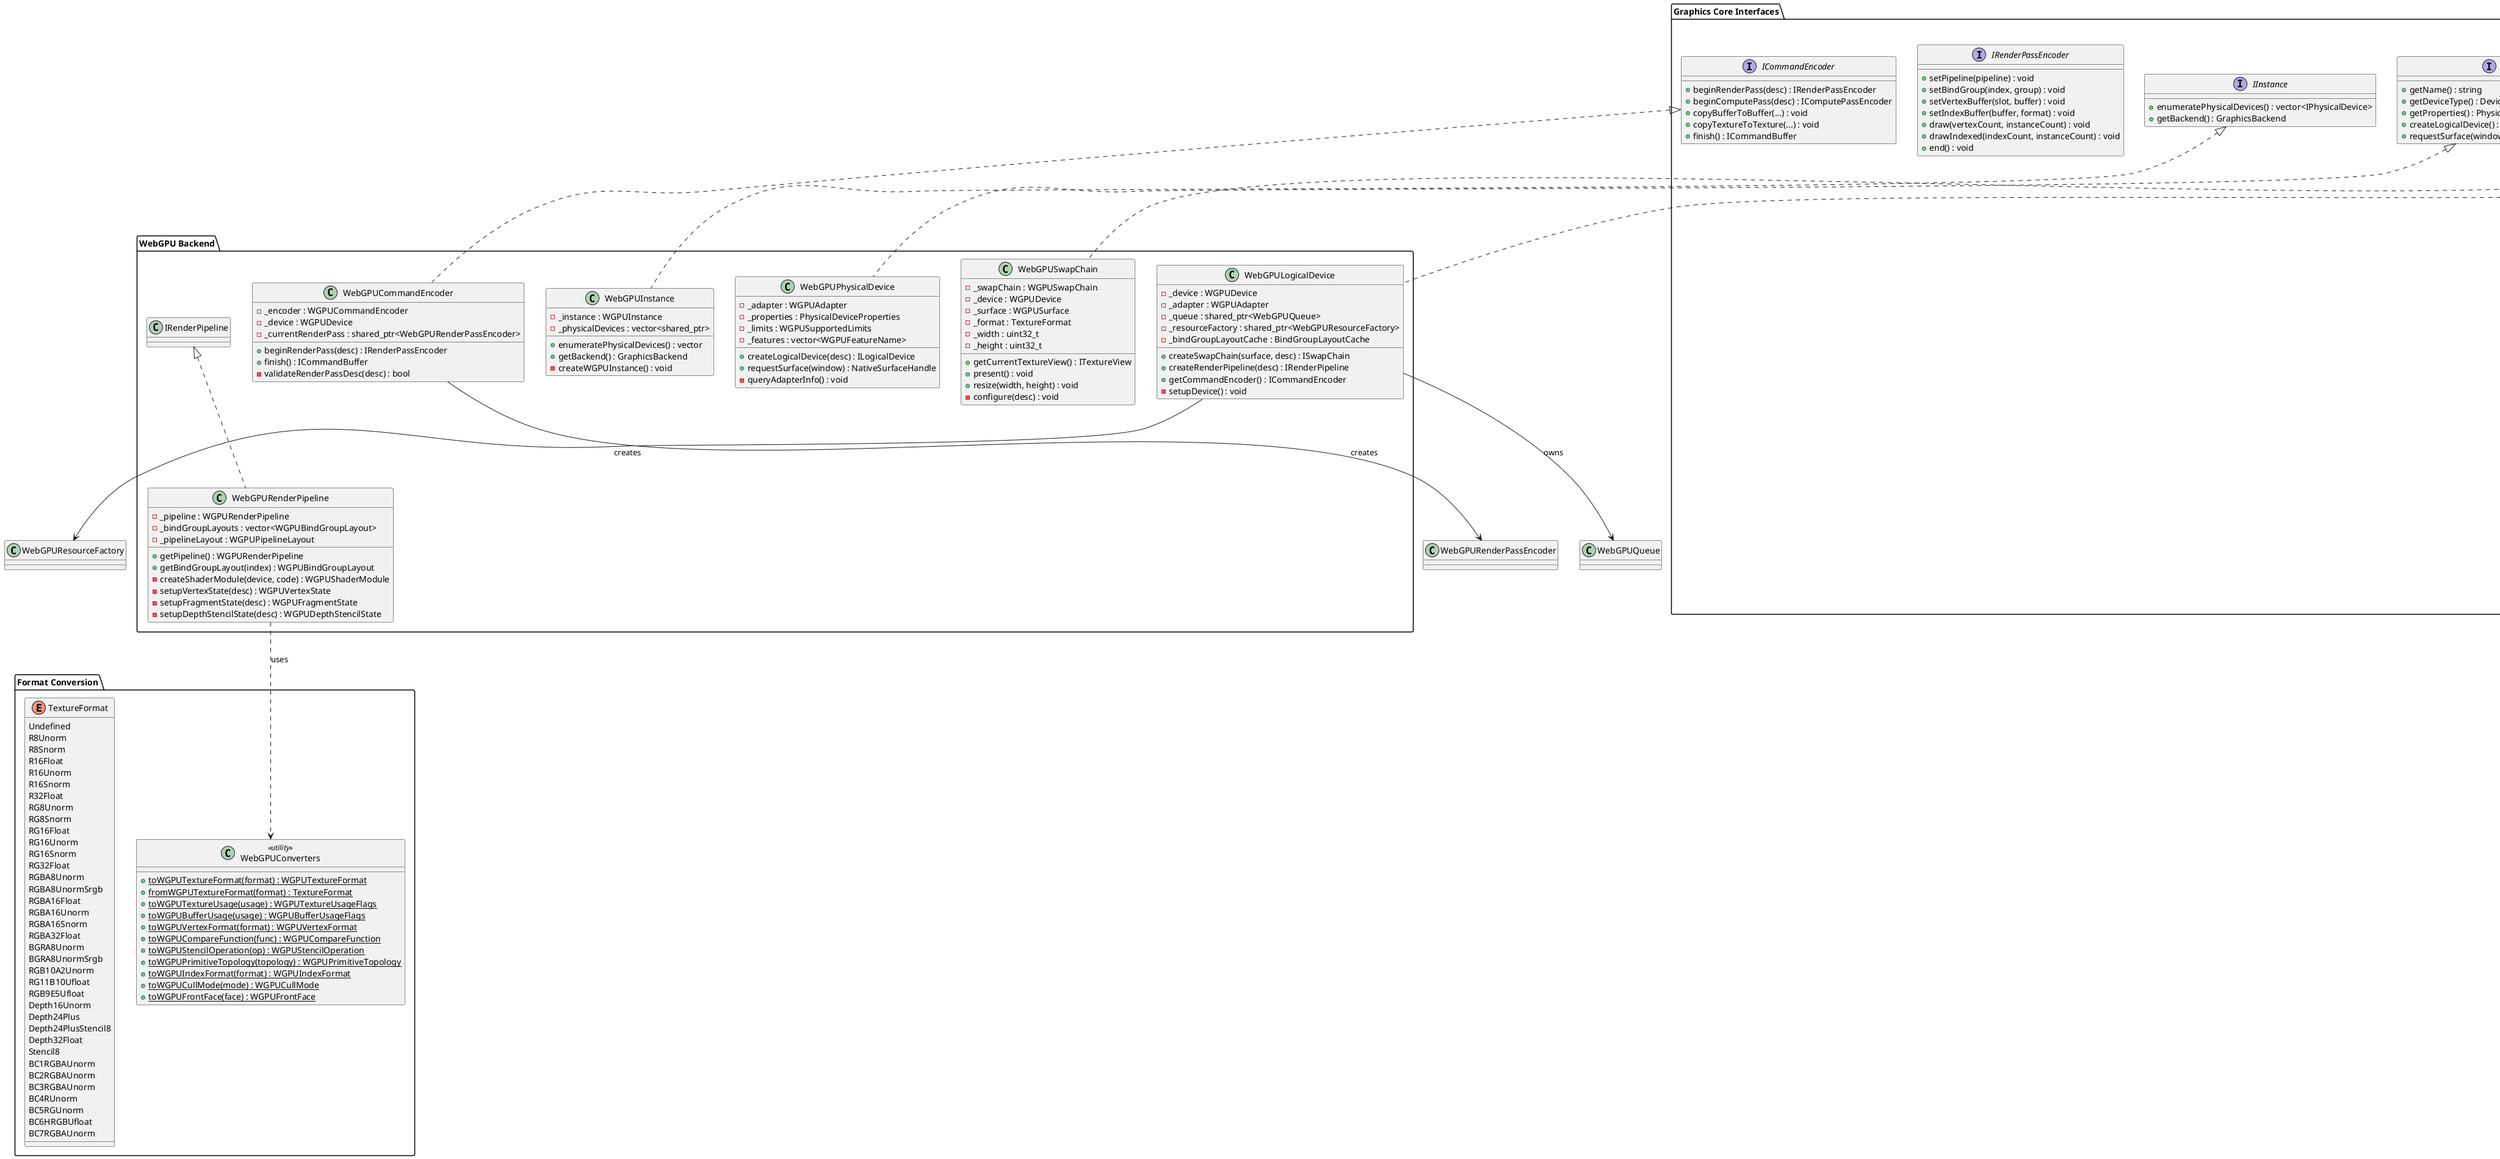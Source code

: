 @startuml pers_graphics_architecture

' Core Graphics Architecture - Class Diagram

package "Graphics Core Interfaces" {
    interface IInstance {
        +enumeratePhysicalDevices() : vector<IPhysicalDevice>
        +getBackend() : GraphicsBackend
    }
    
    interface IPhysicalDevice {
        +getName() : string
        +getDeviceType() : DeviceType
        +getProperties() : PhysicalDeviceProperties
        +createLogicalDevice() : ILogicalDevice
        +requestSurface(window : IWindow) : NativeSurfaceHandle
    }
    
    interface ILogicalDevice {
        +createSwapChain(surface, desc) : ISwapChain
        +createRenderPipeline(desc) : IRenderPipeline
        +createBuffer(desc) : IBuffer
        +createTexture(desc) : ITexture
        +createBindGroup(desc) : IBindGroup
        +createBindGroupLayout(desc) : IBindGroupLayout
        +getCommandEncoder() : ICommandEncoder
        +getResourceFactory() : IResourceFactory
        +getQueue() : IQueue
        +waitIdle() : void
    }
    
    interface ISwapChain {
        +getCurrentTextureView() : ITextureView
        +present() : void
        +resize(width, height) : void
        +getFormat() : TextureFormat
        +getWidth() : uint32_t
        +getHeight() : uint32_t
    }
    
    interface ICommandEncoder {
        +beginRenderPass(desc) : IRenderPassEncoder
        +beginComputePass(desc) : IComputePassEncoder
        +copyBufferToBuffer(...) : void
        +copyTextureToTexture(...) : void
        +finish() : ICommandBuffer
    }
    
    interface IRenderPassEncoder {
        +setPipeline(pipeline) : void
        +setBindGroup(index, group) : void
        +setVertexBuffer(slot, buffer) : void
        +setIndexBuffer(buffer, format) : void
        +draw(vertexCount, instanceCount) : void
        +drawIndexed(indexCount, instanceCount) : void
        +end() : void
    }
    
    interface IFramebuffer {
        +getColorAttachment(index) : ITextureView
        +getDepthStencilAttachment() : ITextureView
        +getWidth() : uint32_t
        +getHeight() : uint32_t
        +getSampleCount() : uint32_t
        +getColorFormat(index) : TextureFormat
        +getDepthFormat() : TextureFormat
        +getColorAttachmentCount() : uint32_t
        +hasDepthStencilAttachment() : bool
    }
    
    interface IResizableFramebuffer {
        +resize(width, height) : bool
    }
    
    interface ISurfaceFramebuffer {
        +create(surface, desc) : bool
        +destroy() : void
        +acquireNextImage() : bool
        +present() : void
        +isReady() : bool
        +setDepthFramebuffer(fb) : void
    }
    
    IFramebuffer <|-- IResizableFramebuffer
    IResizableFramebuffer <|-- ISurfaceFramebuffer
}

package "Graphics Implementations" {
    class SurfaceFramebuffer {
        -_device : shared_ptr<ILogicalDevice>
        -_swapChain : shared_ptr<ISwapChain>
        -_depthFramebuffer : shared_ptr<IFramebuffer>
        -_currentColorView : shared_ptr<ITextureView>
        -_width : uint32_t
        -_height : uint32_t
        -_format : TextureFormat
        -_depthFormat : TextureFormat
        -_acquired : bool
        +create(surface, desc) : bool
        +destroy() : void
        +acquireNextImage() : bool
        +present() : void
        -createDepthBuffer() : void
    }
    
    class OffscreenFramebuffer {
        -_colorTextures : vector<shared_ptr<ITexture>>
        -_colorViews : vector<shared_ptr<ITextureView>>
        -_depthTexture : shared_ptr<ITexture>
        -_depthView : shared_ptr<ITextureView>
        -_width : uint32_t
        -_height : uint32_t
        -_sampleCount : uint32_t
        +OffscreenFramebuffer(factory, config)
        +resize(width, height) : bool
        -createColorAttachments(factory, config) : void
        -createDepthAttachment(factory, config) : void
    }
    
    ISurfaceFramebuffer <|.. SurfaceFramebuffer
    IResizableFramebuffer <|.. OffscreenFramebuffer
}

package "WebGPU Backend" {
    class WebGPUInstance {
        -_instance : WGPUInstance
        -_physicalDevices : vector<shared_ptr>
        +enumeratePhysicalDevices() : vector
        +getBackend() : GraphicsBackend
        -createWGPUInstance() : void
    }
    
    class WebGPUPhysicalDevice {
        -_adapter : WGPUAdapter
        -_properties : PhysicalDeviceProperties
        -_limits : WGPUSupportedLimits
        -_features : vector<WGPUFeatureName>
        +createLogicalDevice(desc) : ILogicalDevice
        +requestSurface(window) : NativeSurfaceHandle
        -queryAdapterInfo() : void
    }
    
    class WebGPULogicalDevice {
        -_device : WGPUDevice
        -_adapter : WGPUAdapter
        -_queue : shared_ptr<WebGPUQueue>
        -_resourceFactory : shared_ptr<WebGPUResourceFactory>
        -_bindGroupLayoutCache : BindGroupLayoutCache
        +createSwapChain(surface, desc) : ISwapChain
        +createRenderPipeline(desc) : IRenderPipeline
        +getCommandEncoder() : ICommandEncoder
        -setupDevice() : void
    }
    
    class WebGPUSwapChain {
        -_swapChain : WGPUSwapChain
        -_device : WGPUDevice
        -_surface : WGPUSurface
        -_format : TextureFormat
        -_width : uint32_t
        -_height : uint32_t
        +getCurrentTextureView() : ITextureView
        +present() : void
        +resize(width, height) : void
        -configure(desc) : void
    }
    
    class WebGPUCommandEncoder {
        -_encoder : WGPUCommandEncoder
        -_device : WGPUDevice
        -_currentRenderPass : shared_ptr<WebGPURenderPassEncoder>
        +beginRenderPass(desc) : IRenderPassEncoder
        +finish() : ICommandBuffer
        -validateRenderPassDesc(desc) : bool
    }
    
    class WebGPURenderPipeline {
        -_pipeline : WGPURenderPipeline
        -_bindGroupLayouts : vector<WGPUBindGroupLayout>
        -_pipelineLayout : WGPUPipelineLayout
        +getPipeline() : WGPURenderPipeline
        +getBindGroupLayout(index) : WGPUBindGroupLayout
        -createShaderModule(device, code) : WGPUShaderModule
        -setupVertexState(desc) : WGPUVertexState
        -setupFragmentState(desc) : WGPUFragmentState
        -setupDepthStencilState(desc) : WGPUDepthStencilState
    }
    
    IInstance <|.. WebGPUInstance
    IPhysicalDevice <|.. WebGPUPhysicalDevice
    ILogicalDevice <|.. WebGPULogicalDevice
    ISwapChain <|.. WebGPUSwapChain
    ICommandEncoder <|.. WebGPUCommandEncoder
    IRenderPipeline <|.. WebGPURenderPipeline
}

package "Format Conversion" {
    class WebGPUConverters <<utility>> {
        {static} +toWGPUTextureFormat(format) : WGPUTextureFormat
        {static} +fromWGPUTextureFormat(format) : TextureFormat
        {static} +toWGPUTextureUsage(usage) : WGPUTextureUsageFlags
        {static} +toWGPUBufferUsage(usage) : WGPUBufferUsageFlags
        {static} +toWGPUVertexFormat(format) : WGPUVertexFormat
        {static} +toWGPUCompareFunction(func) : WGPUCompareFunction
        {static} +toWGPUStencilOperation(op) : WGPUStencilOperation
        {static} +toWGPUPrimitiveTopology(topology) : WGPUPrimitiveTopology
        {static} +toWGPUIndexFormat(format) : WGPUIndexFormat
        {static} +toWGPUCullMode(mode) : WGPUCullMode
        {static} +toWGPUFrontFace(face) : WGPUFrontFace
    }
    
    enum TextureFormat {
        Undefined
        R8Unorm
        R8Snorm
        R16Float
        R16Unorm
        R16Snorm
        R32Float
        RG8Unorm
        RG8Snorm
        RG16Float
        RG16Unorm
        RG16Snorm
        RG32Float
        RGBA8Unorm
        RGBA8UnormSrgb
        RGBA16Float
        RGBA16Unorm
        RGBA16Snorm
        RGBA32Float
        BGRA8Unorm
        BGRA8UnormSrgb
        RGB10A2Unorm
        RG11B10Ufloat
        RGB9E5Ufloat
        Depth16Unorm
        Depth24Plus
        Depth24PlusStencil8
        Depth32Float
        Stencil8
        BC1RGBAUnorm
        BC2RGBAUnorm
        BC3RGBAUnorm
        BC4RUnorm
        BC5RGUnorm
        BC6HRGBUfloat
        BC7RGBAUnorm
    }
}

' Relationships
SurfaceFramebuffer --> ILogicalDevice : uses
SurfaceFramebuffer --> ISwapChain : manages
SurfaceFramebuffer --> OffscreenFramebuffer : depth buffer
WebGPULogicalDevice --> WebGPUResourceFactory : creates
WebGPULogicalDevice --> WebGPUQueue : owns
WebGPUCommandEncoder --> WebGPURenderPassEncoder : creates
WebGPURenderPipeline ..> WebGPUConverters : uses

@enduml

@startuml surface_framebuffer_lifecycle

' Surface Framebuffer Create/Destroy Lifecycle

participant Application
participant SurfaceFramebuffer
participant ILogicalDevice
participant ISwapChain
participant OffscreenFramebuffer

== Initialization ==
Application -> SurfaceFramebuffer : new SurfaceFramebuffer(device)
activate SurfaceFramebuffer
SurfaceFramebuffer -> SurfaceFramebuffer : _device = device\n_width = 0\n_height = 0\n_format = Undefined\n_depthFormat = Depth24Plus\n_acquired = false
return

== Create ==
Application -> SurfaceFramebuffer : create(surface, desc)
activate SurfaceFramebuffer

SurfaceFramebuffer -> SurfaceFramebuffer : destroy() // Clean up existing
note right: Ensures clean state\nbefore creation

SurfaceFramebuffer -> SurfaceFramebuffer : _width = desc.width\n_height = desc.height\n_format = desc.format
note right: Step 1: Store dimensions\nand format

SurfaceFramebuffer -> ILogicalDevice : createSwapChain(surface, desc)
activate ILogicalDevice
create ISwapChain
ILogicalDevice -> ISwapChain : new
return swapChain

SurfaceFramebuffer -> SurfaceFramebuffer : _swapChain = swapChain
note right: Step 2: Create and\nstore swap chain

alt if _depthFormat != Undefined
    SurfaceFramebuffer -> SurfaceFramebuffer : createDepthBuffer()
    activate SurfaceFramebuffer
    
    SurfaceFramebuffer -> ILogicalDevice : getResourceFactory()
    activate ILogicalDevice
    return factory
    
    create OffscreenFramebuffer
    SurfaceFramebuffer -> OffscreenFramebuffer : new(factory, config)
    activate OffscreenFramebuffer
    OffscreenFramebuffer -> OffscreenFramebuffer : Create depth texture
    return
    
    SurfaceFramebuffer -> SurfaceFramebuffer : _depthFramebuffer = fb
    deactivate SurfaceFramebuffer
    note right: Step 3: Create\ndepth buffer
end

return true

== Rendering Loop ==
loop Each Frame
    Application -> SurfaceFramebuffer : acquireNextImage()
    activate SurfaceFramebuffer
    
    alt if _acquired
        SurfaceFramebuffer -> SurfaceFramebuffer : _currentColorView.reset()\n_acquired = false
        note right: Clean up previous\nacquired image
    end
    
    SurfaceFramebuffer -> ISwapChain : getCurrentTextureView()
    activate ISwapChain
    return textureView
    
    SurfaceFramebuffer -> SurfaceFramebuffer : _currentColorView = textureView\n_acquired = true
    return true
    
    Application -> Application : Render frame
    
    Application -> SurfaceFramebuffer : present()
    activate SurfaceFramebuffer
    
    SurfaceFramebuffer -> ISwapChain : present()
    activate ISwapChain
    return
    
    SurfaceFramebuffer -> SurfaceFramebuffer : _currentColorView.reset()\n_acquired = false
    return
end

== Destroy ==
Application -> SurfaceFramebuffer : destroy()
activate SurfaceFramebuffer

alt if _acquired
    SurfaceFramebuffer -> SurfaceFramebuffer : _currentColorView.reset()\n_acquired = false
    note right: Clean up acquired state
end

SurfaceFramebuffer -> SurfaceFramebuffer : _depthFramebuffer.reset()
note right: Step 3 (reverse):\nDestroy depth buffer

SurfaceFramebuffer -> SurfaceFramebuffer : _swapChain.reset()
note right: Step 2 (reverse):\nDestroy swap chain

SurfaceFramebuffer -> SurfaceFramebuffer : _width = 0\n_height = 0\n_format = Undefined
note right: Step 1 (reverse):\nReset dimensions\nand format

note over SurfaceFramebuffer : Perfect symmetry:\nDestroy in exact reverse\norder of creation

return

== Destruction ==
Application -> SurfaceFramebuffer : delete
activate SurfaceFramebuffer
SurfaceFramebuffer -> SurfaceFramebuffer : ~SurfaceFramebuffer()
SurfaceFramebuffer -> SurfaceFramebuffer : destroy()
note right: Ensures cleanup\neven if not explicitly\ncalled by user
destroy SurfaceFramebuffer

@enduml

@startuml render_pipeline_creation

' Render Pipeline Creation Flow

participant Application
participant ILogicalDevice
participant WebGPULogicalDevice
participant WebGPURenderPipeline
participant WebGPUConverters

== Pipeline Creation ==
Application -> ILogicalDevice : createRenderPipeline(desc)
activate ILogicalDevice

ILogicalDevice -> WebGPULogicalDevice : createRenderPipeline(desc)
activate WebGPULogicalDevice

create WebGPURenderPipeline
WebGPULogicalDevice -> WebGPURenderPipeline : new(device, desc)
activate WebGPURenderPipeline

WebGPURenderPipeline -> WebGPURenderPipeline : createShaderModule(vertexShader)
note right: Compile vertex\nshader WGSL

WebGPURenderPipeline -> WebGPURenderPipeline : createShaderModule(fragmentShader)
note right: Compile fragment\nshader WGSL

WebGPURenderPipeline -> WebGPURenderPipeline : setupVertexState(desc)
activate WebGPURenderPipeline

loop for each attribute
    WebGPURenderPipeline -> WebGPUConverters : toWGPUVertexFormat(format)
    activate WebGPUConverters
    return WGPUVertexFormat
end

return vertexState

WebGPURenderPipeline -> WebGPURenderPipeline : setupFragmentState(desc)
activate WebGPURenderPipeline

loop for each color target
    WebGPURenderPipeline -> WebGPUConverters : toWGPUTextureFormat(format)
    activate WebGPUConverters
    return WGPUTextureFormat
end

return fragmentState

alt if desc.depthStencil.format != Undefined
    WebGPURenderPipeline -> WebGPURenderPipeline : setupDepthStencilState(desc)
    activate WebGPURenderPipeline
    
    WebGPURenderPipeline -> WebGPUConverters : toWGPUTextureFormat(depthFormat)
    activate WebGPUConverters
    return WGPUTextureFormat
    
    WebGPURenderPipeline -> WebGPUConverters : toWGPUCompareFunction(depthCompare)
    activate WebGPUConverters
    return WGPUCompareFunction
    
    return depthStencilState
end

WebGPURenderPipeline -> WebGPURenderPipeline : wgpuDeviceCreateRenderPipeline(...)
note right: Create actual\nWebGPU pipeline

return pipeline

WebGPULogicalDevice -> WebGPULogicalDevice : Store in cache
return IRenderPipeline

return IRenderPipeline

@enduml

@startuml triangle_renderer_flow

' Triangle Renderer Initialization and Rendering Flow

participant Application
participant TriangleRenderer
participant SurfaceFramebuffer
participant WebGPULogicalDevice
participant WebGPURenderPipeline
participant ICommandEncoder
participant IRenderPassEncoder

== Initialization ==
Application -> TriangleRenderer : initialize(device, surface)
activate TriangleRenderer

TriangleRenderer -> TriangleRenderer : Create SwapChainDesc
note right: width = 800\nheight = 600\nformat = BGRA8Unorm

create SurfaceFramebuffer
TriangleRenderer -> SurfaceFramebuffer : new(device)

TriangleRenderer -> SurfaceFramebuffer : create(surface, desc)
activate SurfaceFramebuffer
SurfaceFramebuffer -> SurfaceFramebuffer : Create SwapChain\nCreate DepthBuffer
return success

TriangleRenderer -> TriangleRenderer : Create RenderPipelineDesc
note right: Set vertex shader\nSet fragment shader\nSet depth format = Depth24Plus\nSet depth compare = Less

TriangleRenderer -> WebGPULogicalDevice : createRenderPipeline(desc)
activate WebGPULogicalDevice
create WebGPURenderPipeline
WebGPULogicalDevice -> WebGPURenderPipeline : new
return pipeline

TriangleRenderer -> TriangleRenderer : createVertexBuffer()
TriangleRenderer -> TriangleRenderer : createUniformBuffer()
TriangleRenderer -> TriangleRenderer : createBindGroup()

return

== Render Loop ==
loop Each Frame
    Application -> TriangleRenderer : render()
    activate TriangleRenderer
    
    TriangleRenderer -> SurfaceFramebuffer : acquireNextImage()
    activate SurfaceFramebuffer
    return true
    
    TriangleRenderer -> TriangleRenderer : updateUniforms()
    note right: Update MVP matrix
    
    TriangleRenderer -> WebGPULogicalDevice : getCommandEncoder()
    activate WebGPULogicalDevice
    create ICommandEncoder
    WebGPULogicalDevice -> ICommandEncoder : new
    return encoder
    
    TriangleRenderer -> TriangleRenderer : Create RenderPassDesc
    note right: colorAttachment = surfaceFramebuffer\ndepthAttachment = depthBuffer\nclearColor = (0.1, 0.1, 0.1, 1.0)\nclearDepth = 1.0
    
    TriangleRenderer -> ICommandEncoder : beginRenderPass(desc)
    activate ICommandEncoder
    create IRenderPassEncoder
    ICommandEncoder -> IRenderPassEncoder : new
    return renderPass
    
    TriangleRenderer -> IRenderPassEncoder : setPipeline(pipeline)
    TriangleRenderer -> IRenderPassEncoder : setBindGroup(0, bindGroup)
    TriangleRenderer -> IRenderPassEncoder : setVertexBuffer(0, vertexBuffer)
    TriangleRenderer -> IRenderPassEncoder : draw(3, 1)
    
    TriangleRenderer -> IRenderPassEncoder : end()
    destroy IRenderPassEncoder
    
    TriangleRenderer -> ICommandEncoder : finish()
    activate ICommandEncoder
    return commandBuffer
    
    TriangleRenderer -> WebGPULogicalDevice : getQueue()
    activate WebGPULogicalDevice
    return queue
    
    TriangleRenderer -> queue : submit(commandBuffer)
    
    TriangleRenderer -> SurfaceFramebuffer : present()
    activate SurfaceFramebuffer
    return
    
    return
end

@enduml